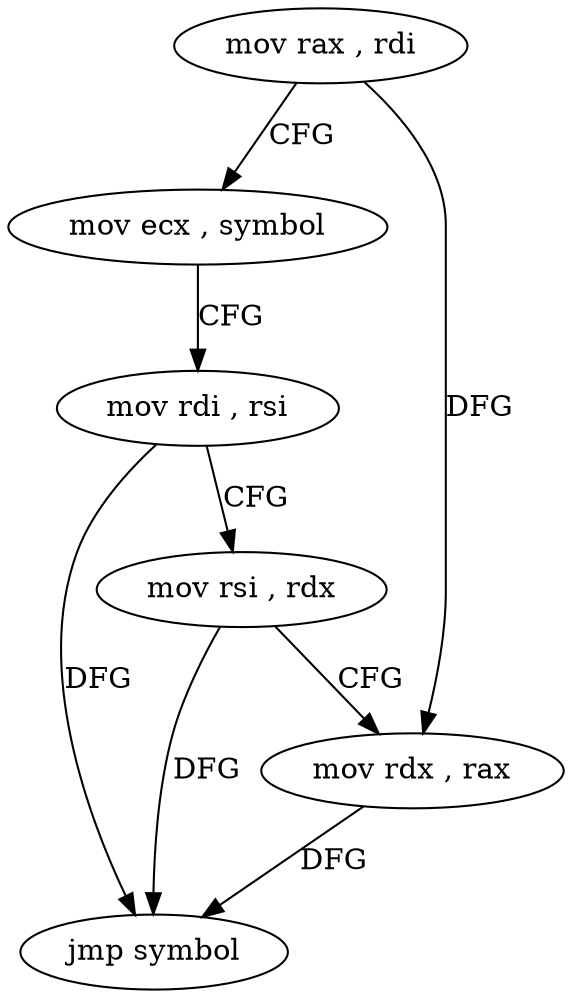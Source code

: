 digraph "func" {
"4245392" [label = "mov rax , rdi" ]
"4245395" [label = "mov ecx , symbol" ]
"4245400" [label = "mov rdi , rsi" ]
"4245403" [label = "mov rsi , rdx" ]
"4245406" [label = "mov rdx , rax" ]
"4245409" [label = "jmp symbol" ]
"4245392" -> "4245395" [ label = "CFG" ]
"4245392" -> "4245406" [ label = "DFG" ]
"4245395" -> "4245400" [ label = "CFG" ]
"4245400" -> "4245403" [ label = "CFG" ]
"4245400" -> "4245409" [ label = "DFG" ]
"4245403" -> "4245406" [ label = "CFG" ]
"4245403" -> "4245409" [ label = "DFG" ]
"4245406" -> "4245409" [ label = "DFG" ]
}
